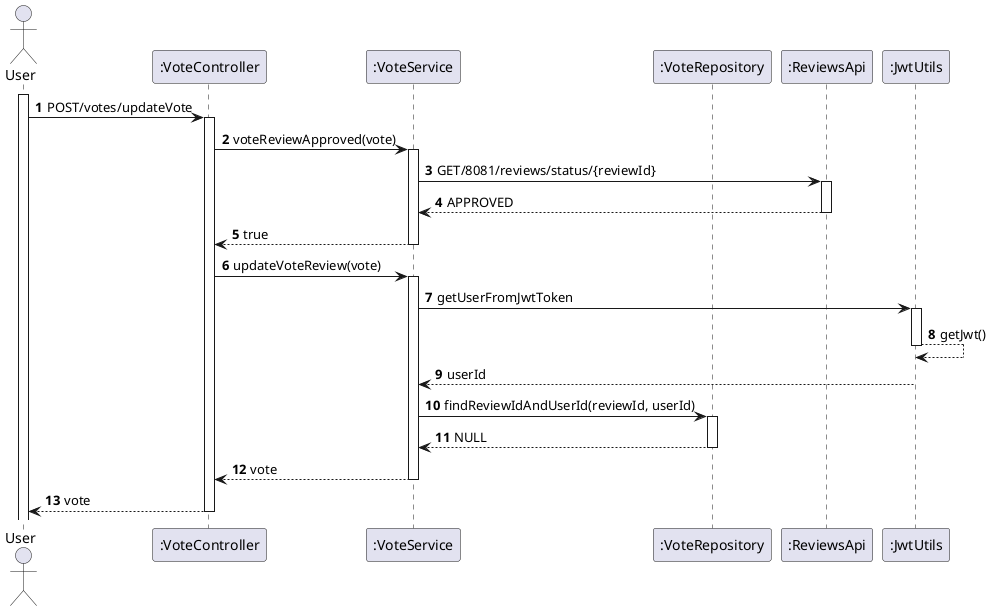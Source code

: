 @startuml
'https://plantuml.com/sequence-diagram

autoactivate on
autonumber

actor "User" as User
participant ":VoteController" as Ctrl
participant ":VoteService" as Service
participant ":VoteRepository" as Rep
participant ":ReviewsApi" as Rev
participant ":JwtUtils" as Utils

activate User

User -> Ctrl: POST/votes/updateVote
Ctrl -> Service: voteReviewApproved(vote)
Service -> Rev : GET/8081/reviews/status/{reviewId}
Rev --> Service : APPROVED
Service --> Ctrl: true
Ctrl -> Service: updateVoteReview(vote)
Service -> Utils: getUserFromJwtToken
Utils --> Utils: getJwt()
Utils --> Service: userId
Service -> Rep: findReviewIdAndUserId(reviewId, userId)
Rep --> Service: NULL
Service --> Ctrl: vote

Ctrl --> User: vote

@enduml